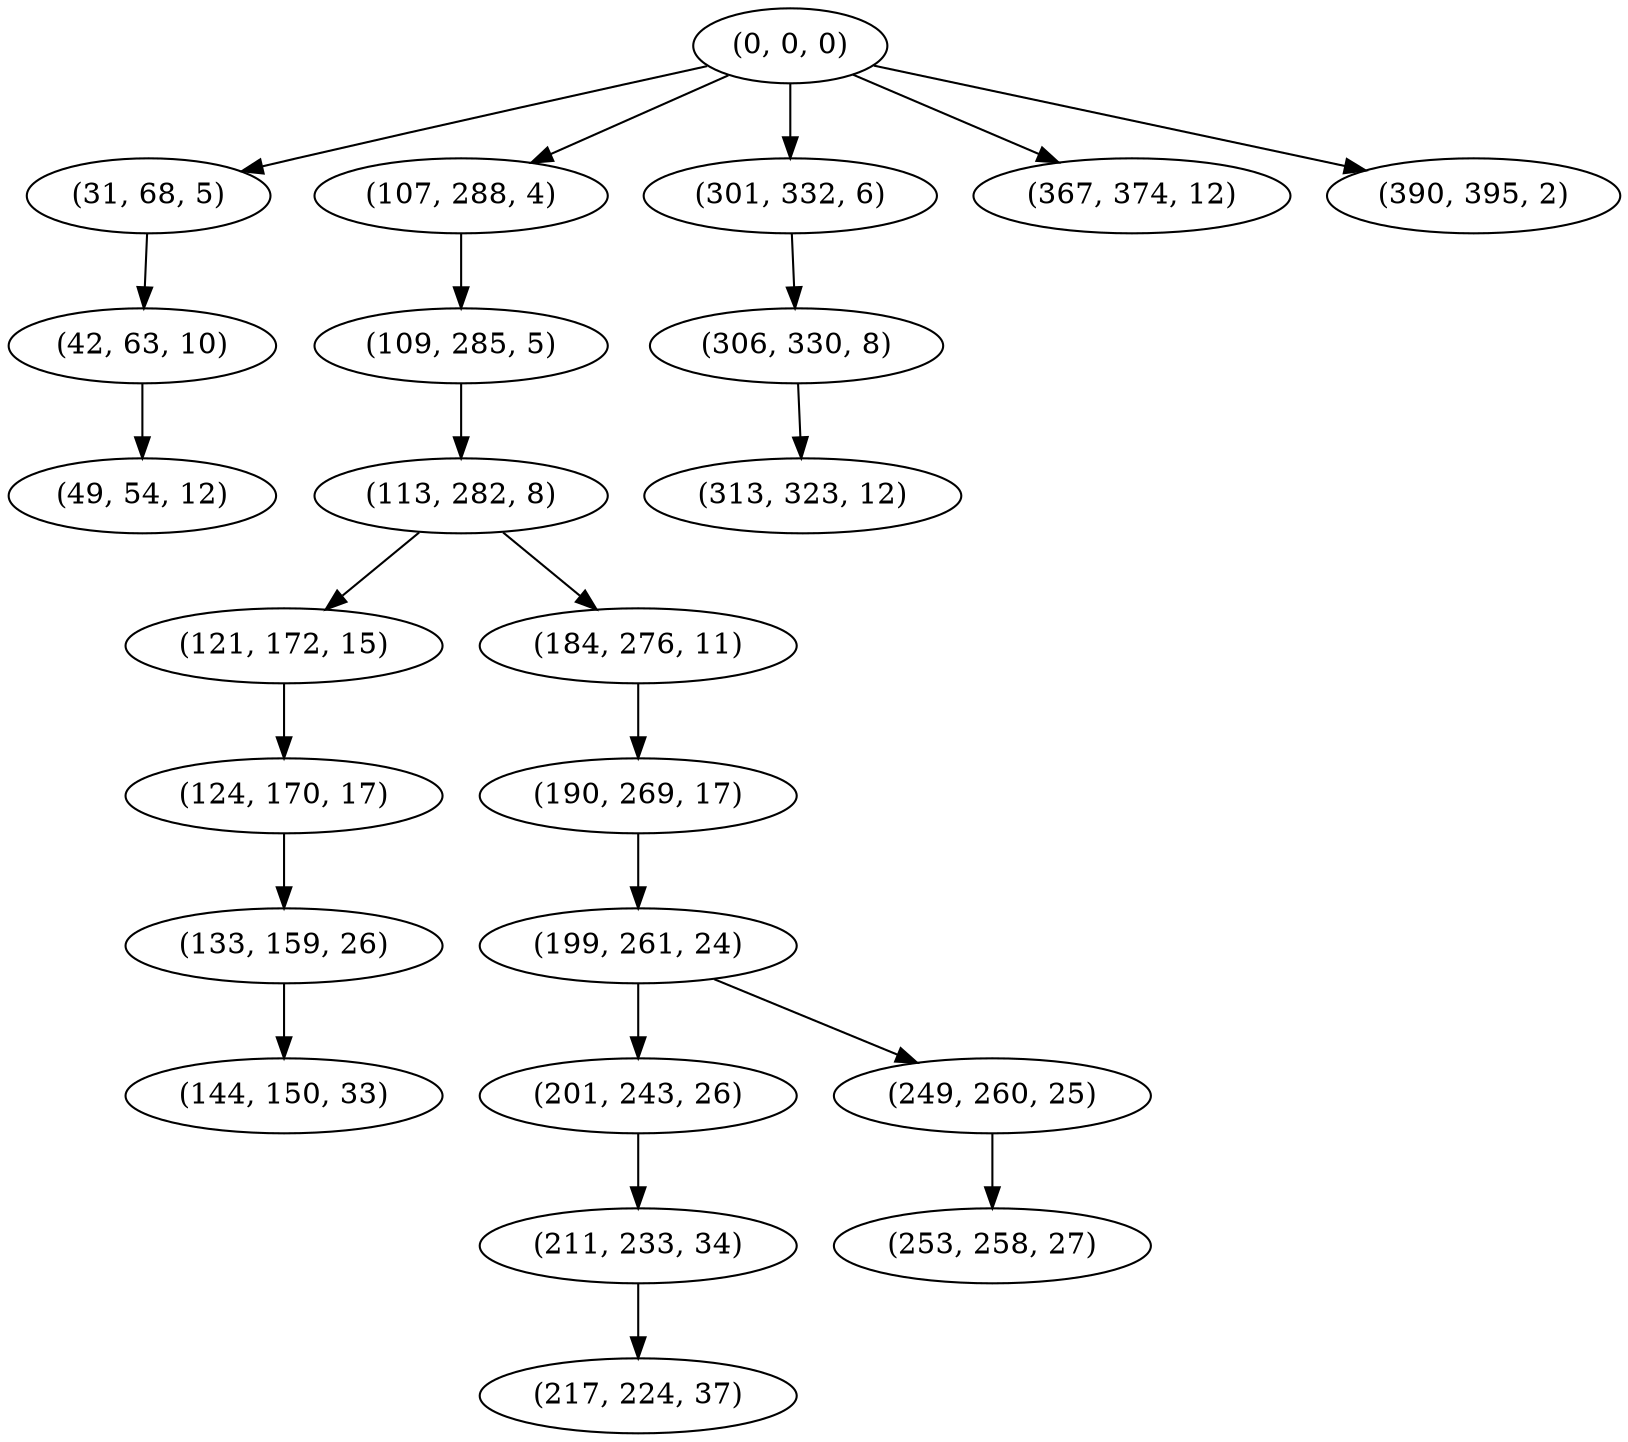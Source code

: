 digraph tree {
    "(0, 0, 0)";
    "(31, 68, 5)";
    "(42, 63, 10)";
    "(49, 54, 12)";
    "(107, 288, 4)";
    "(109, 285, 5)";
    "(113, 282, 8)";
    "(121, 172, 15)";
    "(124, 170, 17)";
    "(133, 159, 26)";
    "(144, 150, 33)";
    "(184, 276, 11)";
    "(190, 269, 17)";
    "(199, 261, 24)";
    "(201, 243, 26)";
    "(211, 233, 34)";
    "(217, 224, 37)";
    "(249, 260, 25)";
    "(253, 258, 27)";
    "(301, 332, 6)";
    "(306, 330, 8)";
    "(313, 323, 12)";
    "(367, 374, 12)";
    "(390, 395, 2)";
    "(0, 0, 0)" -> "(31, 68, 5)";
    "(0, 0, 0)" -> "(107, 288, 4)";
    "(0, 0, 0)" -> "(301, 332, 6)";
    "(0, 0, 0)" -> "(367, 374, 12)";
    "(0, 0, 0)" -> "(390, 395, 2)";
    "(31, 68, 5)" -> "(42, 63, 10)";
    "(42, 63, 10)" -> "(49, 54, 12)";
    "(107, 288, 4)" -> "(109, 285, 5)";
    "(109, 285, 5)" -> "(113, 282, 8)";
    "(113, 282, 8)" -> "(121, 172, 15)";
    "(113, 282, 8)" -> "(184, 276, 11)";
    "(121, 172, 15)" -> "(124, 170, 17)";
    "(124, 170, 17)" -> "(133, 159, 26)";
    "(133, 159, 26)" -> "(144, 150, 33)";
    "(184, 276, 11)" -> "(190, 269, 17)";
    "(190, 269, 17)" -> "(199, 261, 24)";
    "(199, 261, 24)" -> "(201, 243, 26)";
    "(199, 261, 24)" -> "(249, 260, 25)";
    "(201, 243, 26)" -> "(211, 233, 34)";
    "(211, 233, 34)" -> "(217, 224, 37)";
    "(249, 260, 25)" -> "(253, 258, 27)";
    "(301, 332, 6)" -> "(306, 330, 8)";
    "(306, 330, 8)" -> "(313, 323, 12)";
}
